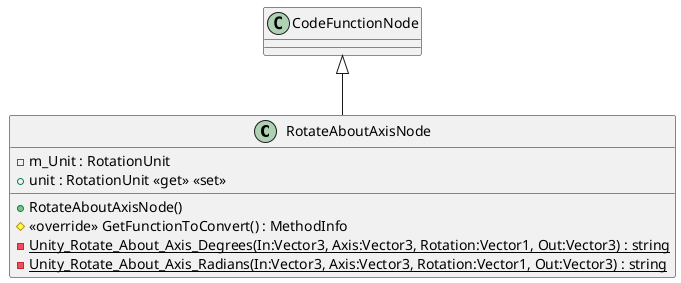 @startuml
class RotateAboutAxisNode {
    - m_Unit : RotationUnit
    + unit : RotationUnit <<get>> <<set>>
    + RotateAboutAxisNode()
    # <<override>> GetFunctionToConvert() : MethodInfo
    {static} - Unity_Rotate_About_Axis_Degrees(In:Vector3, Axis:Vector3, Rotation:Vector1, Out:Vector3) : string
    {static} - Unity_Rotate_About_Axis_Radians(In:Vector3, Axis:Vector3, Rotation:Vector1, Out:Vector3) : string
}
CodeFunctionNode <|-- RotateAboutAxisNode
@enduml
